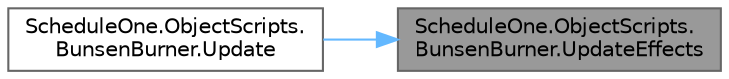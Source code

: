digraph "ScheduleOne.ObjectScripts.BunsenBurner.UpdateEffects"
{
 // LATEX_PDF_SIZE
  bgcolor="transparent";
  edge [fontname=Helvetica,fontsize=10,labelfontname=Helvetica,labelfontsize=10];
  node [fontname=Helvetica,fontsize=10,shape=box,height=0.2,width=0.4];
  rankdir="RL";
  Node1 [id="Node000001",label="ScheduleOne.ObjectScripts.\lBunsenBurner.UpdateEffects",height=0.2,width=0.4,color="gray40", fillcolor="grey60", style="filled", fontcolor="black",tooltip=" "];
  Node1 -> Node2 [id="edge1_Node000001_Node000002",dir="back",color="steelblue1",style="solid",tooltip=" "];
  Node2 [id="Node000002",label="ScheduleOne.ObjectScripts.\lBunsenBurner.Update",height=0.2,width=0.4,color="grey40", fillcolor="white", style="filled",URL="$class_schedule_one_1_1_object_scripts_1_1_bunsen_burner.html#a827c6ae40c993a0d93c7fd7b8546c051",tooltip=" "];
}
